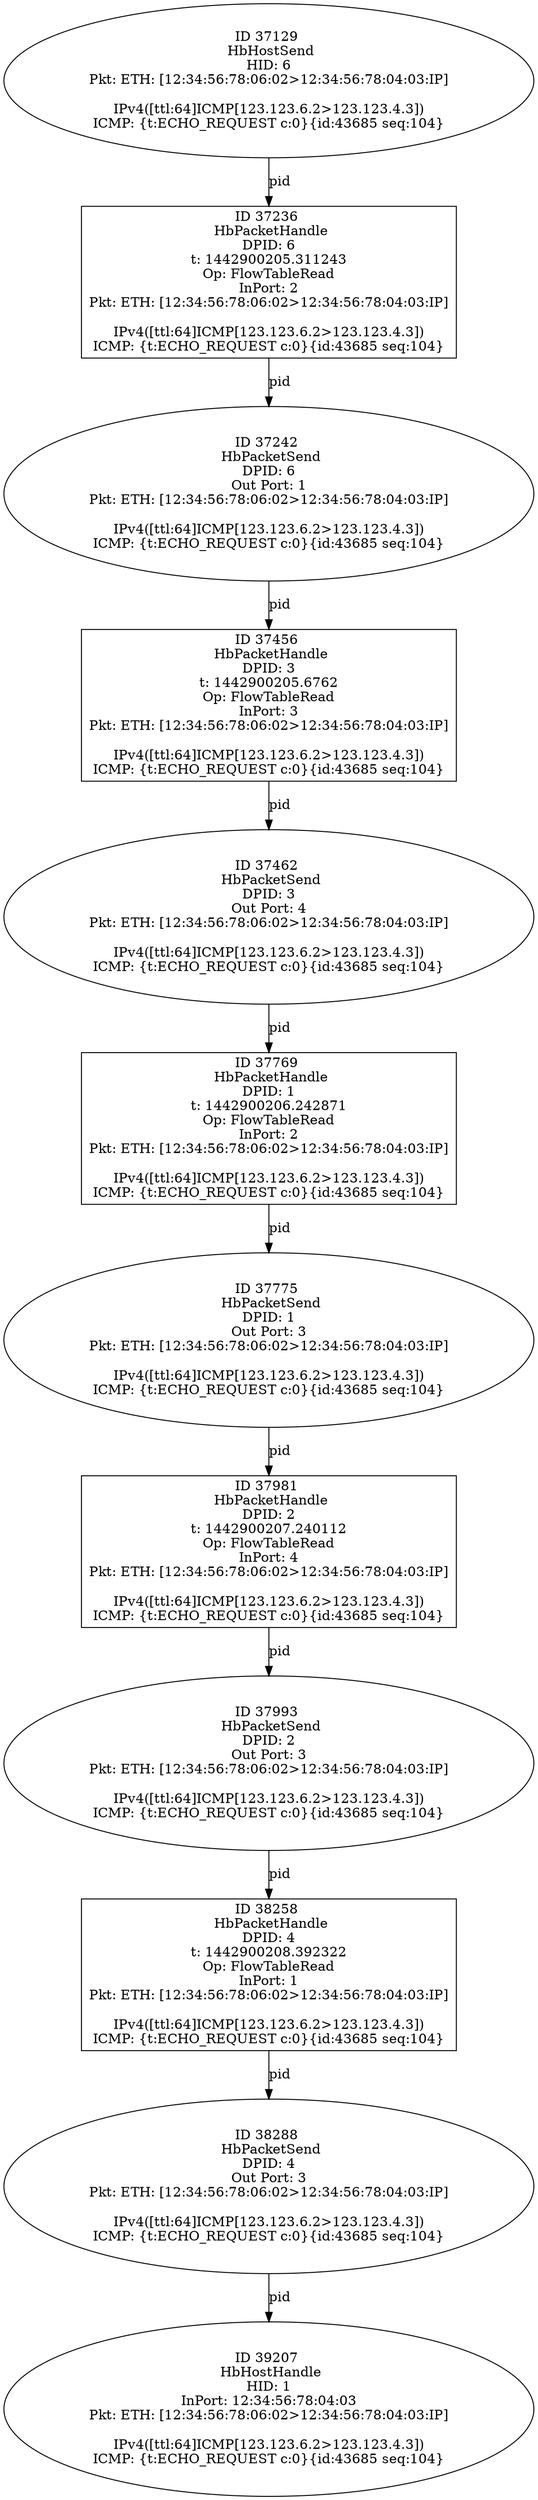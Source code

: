 strict digraph G {
37456 [shape=box, event=<hb_events.HbPacketHandle object at 0x10fb2db50>, label="ID 37456 
 HbPacketHandle
DPID: 3
t: 1442900205.6762
Op: FlowTableRead
InPort: 3
Pkt: ETH: [12:34:56:78:06:02>12:34:56:78:04:03:IP]

IPv4([ttl:64]ICMP[123.123.6.2>123.123.4.3])
ICMP: {t:ECHO_REQUEST c:0}{id:43685 seq:104}"];
39207 [shape=oval, event=<hb_events.HbHostHandle object at 0x110659e90>, label="ID 39207 
 HbHostHandle
HID: 1
InPort: 12:34:56:78:04:03
Pkt: ETH: [12:34:56:78:06:02>12:34:56:78:04:03:IP]

IPv4([ttl:64]ICMP[123.123.6.2>123.123.4.3])
ICMP: {t:ECHO_REQUEST c:0}{id:43685 seq:104}"];
37129 [shape=oval, event=<hb_events.HbHostSend object at 0x10f96b890>, label="ID 37129 
 HbHostSend
HID: 6
Pkt: ETH: [12:34:56:78:06:02>12:34:56:78:04:03:IP]

IPv4([ttl:64]ICMP[123.123.6.2>123.123.4.3])
ICMP: {t:ECHO_REQUEST c:0}{id:43685 seq:104}"];
37775 [shape=oval, event=<hb_events.HbPacketSend object at 0x10fdaa350>, label="ID 37775 
 HbPacketSend
DPID: 1
Out Port: 3
Pkt: ETH: [12:34:56:78:06:02>12:34:56:78:04:03:IP]

IPv4([ttl:64]ICMP[123.123.6.2>123.123.4.3])
ICMP: {t:ECHO_REQUEST c:0}{id:43685 seq:104}"];
38288 [shape=oval, event=<hb_events.HbPacketSend object at 0x1101564d0>, label="ID 38288 
 HbPacketSend
DPID: 4
Out Port: 3
Pkt: ETH: [12:34:56:78:06:02>12:34:56:78:04:03:IP]

IPv4([ttl:64]ICMP[123.123.6.2>123.123.4.3])
ICMP: {t:ECHO_REQUEST c:0}{id:43685 seq:104}"];
38258 [shape=box, event=<hb_events.HbPacketHandle object at 0x1101220d0>, label="ID 38258 
 HbPacketHandle
DPID: 4
t: 1442900208.392322
Op: FlowTableRead
InPort: 1
Pkt: ETH: [12:34:56:78:06:02>12:34:56:78:04:03:IP]

IPv4([ttl:64]ICMP[123.123.6.2>123.123.4.3])
ICMP: {t:ECHO_REQUEST c:0}{id:43685 seq:104}"];
37236 [shape=box, event=<hb_events.HbPacketHandle object at 0x10fa78410>, label="ID 37236 
 HbPacketHandle
DPID: 6
t: 1442900205.311243
Op: FlowTableRead
InPort: 2
Pkt: ETH: [12:34:56:78:06:02>12:34:56:78:04:03:IP]

IPv4([ttl:64]ICMP[123.123.6.2>123.123.4.3])
ICMP: {t:ECHO_REQUEST c:0}{id:43685 seq:104}"];
37462 [shape=oval, event=<hb_events.HbPacketSend object at 0x10fbd0c50>, label="ID 37462 
 HbPacketSend
DPID: 3
Out Port: 4
Pkt: ETH: [12:34:56:78:06:02>12:34:56:78:04:03:IP]

IPv4([ttl:64]ICMP[123.123.6.2>123.123.4.3])
ICMP: {t:ECHO_REQUEST c:0}{id:43685 seq:104}"];
37769 [shape=box, event=<hb_events.HbPacketHandle object at 0x10fdd8b50>, label="ID 37769 
 HbPacketHandle
DPID: 1
t: 1442900206.242871
Op: FlowTableRead
InPort: 2
Pkt: ETH: [12:34:56:78:06:02>12:34:56:78:04:03:IP]

IPv4([ttl:64]ICMP[123.123.6.2>123.123.4.3])
ICMP: {t:ECHO_REQUEST c:0}{id:43685 seq:104}"];
37993 [shape=oval, event=<hb_events.HbPacketSend object at 0x10ff530d0>, label="ID 37993 
 HbPacketSend
DPID: 2
Out Port: 3
Pkt: ETH: [12:34:56:78:06:02>12:34:56:78:04:03:IP]

IPv4([ttl:64]ICMP[123.123.6.2>123.123.4.3])
ICMP: {t:ECHO_REQUEST c:0}{id:43685 seq:104}"];
37242 [shape=oval, event=<hb_events.HbPacketSend object at 0x10fa78850>, label="ID 37242 
 HbPacketSend
DPID: 6
Out Port: 1
Pkt: ETH: [12:34:56:78:06:02>12:34:56:78:04:03:IP]

IPv4([ttl:64]ICMP[123.123.6.2>123.123.4.3])
ICMP: {t:ECHO_REQUEST c:0}{id:43685 seq:104}"];
37981 [shape=box, event=<hb_events.HbPacketHandle object at 0x10ffd8050>, label="ID 37981 
 HbPacketHandle
DPID: 2
t: 1442900207.240112
Op: FlowTableRead
InPort: 4
Pkt: ETH: [12:34:56:78:06:02>12:34:56:78:04:03:IP]

IPv4([ttl:64]ICMP[123.123.6.2>123.123.4.3])
ICMP: {t:ECHO_REQUEST c:0}{id:43685 seq:104}"];
38288 -> 39207  [rel=pid, label=pid];
37129 -> 37236  [rel=pid, label=pid];
37775 -> 37981  [rel=pid, label=pid];
37456 -> 37462  [rel=pid, label=pid];
38258 -> 38288  [rel=pid, label=pid];
37236 -> 37242  [rel=pid, label=pid];
37462 -> 37769  [rel=pid, label=pid];
37769 -> 37775  [rel=pid, label=pid];
37993 -> 38258  [rel=pid, label=pid];
37242 -> 37456  [rel=pid, label=pid];
37981 -> 37993  [rel=pid, label=pid];
}
